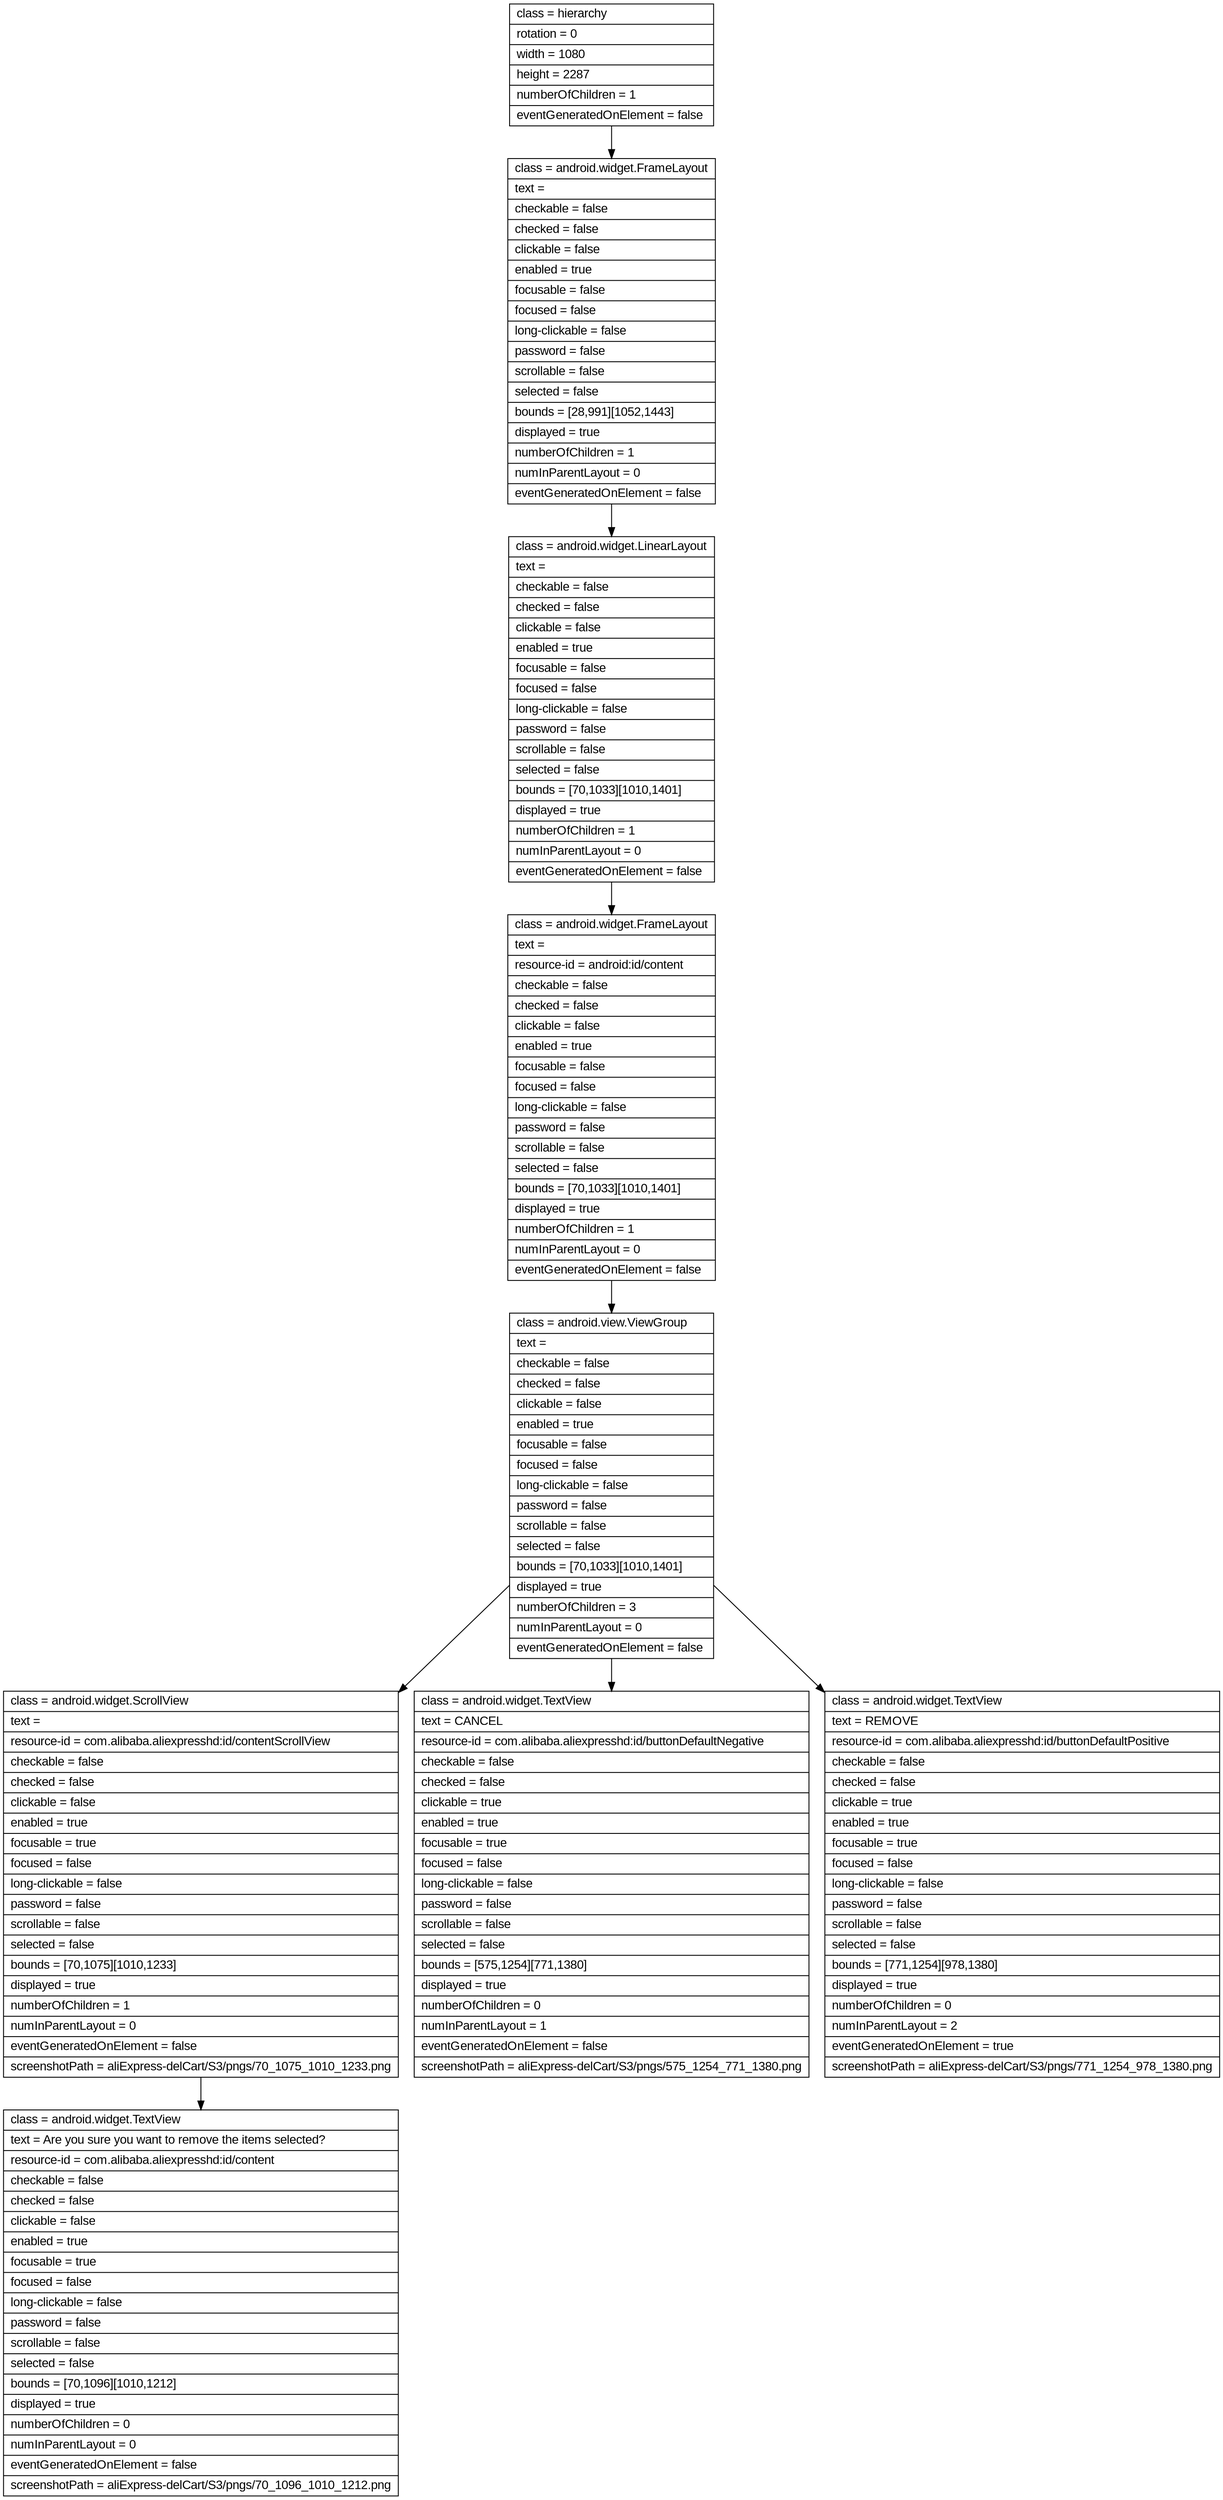 digraph Layout {

	node [shape=record fontname=Arial];

	0	[label="{class = hierarchy\l|rotation = 0\l|width = 1080\l|height = 2287\l|numberOfChildren = 1\l|eventGeneratedOnElement = false \l}"]
	1	[label="{class = android.widget.FrameLayout\l|text = \l|checkable = false\l|checked = false\l|clickable = false\l|enabled = true\l|focusable = false\l|focused = false\l|long-clickable = false\l|password = false\l|scrollable = false\l|selected = false\l|bounds = [28,991][1052,1443]\l|displayed = true\l|numberOfChildren = 1\l|numInParentLayout = 0\l|eventGeneratedOnElement = false \l}"]
	2	[label="{class = android.widget.LinearLayout\l|text = \l|checkable = false\l|checked = false\l|clickable = false\l|enabled = true\l|focusable = false\l|focused = false\l|long-clickable = false\l|password = false\l|scrollable = false\l|selected = false\l|bounds = [70,1033][1010,1401]\l|displayed = true\l|numberOfChildren = 1\l|numInParentLayout = 0\l|eventGeneratedOnElement = false \l}"]
	3	[label="{class = android.widget.FrameLayout\l|text = \l|resource-id = android:id/content\l|checkable = false\l|checked = false\l|clickable = false\l|enabled = true\l|focusable = false\l|focused = false\l|long-clickable = false\l|password = false\l|scrollable = false\l|selected = false\l|bounds = [70,1033][1010,1401]\l|displayed = true\l|numberOfChildren = 1\l|numInParentLayout = 0\l|eventGeneratedOnElement = false \l}"]
	4	[label="{class = android.view.ViewGroup\l|text = \l|checkable = false\l|checked = false\l|clickable = false\l|enabled = true\l|focusable = false\l|focused = false\l|long-clickable = false\l|password = false\l|scrollable = false\l|selected = false\l|bounds = [70,1033][1010,1401]\l|displayed = true\l|numberOfChildren = 3\l|numInParentLayout = 0\l|eventGeneratedOnElement = false \l}"]
	5	[label="{class = android.widget.ScrollView\l|text = \l|resource-id = com.alibaba.aliexpresshd:id/contentScrollView\l|checkable = false\l|checked = false\l|clickable = false\l|enabled = true\l|focusable = true\l|focused = false\l|long-clickable = false\l|password = false\l|scrollable = false\l|selected = false\l|bounds = [70,1075][1010,1233]\l|displayed = true\l|numberOfChildren = 1\l|numInParentLayout = 0\l|eventGeneratedOnElement = false \l|screenshotPath = aliExpress-delCart/S3/pngs/70_1075_1010_1233.png\l}"]
	6	[label="{class = android.widget.TextView\l|text = CANCEL\l|resource-id = com.alibaba.aliexpresshd:id/buttonDefaultNegative\l|checkable = false\l|checked = false\l|clickable = true\l|enabled = true\l|focusable = true\l|focused = false\l|long-clickable = false\l|password = false\l|scrollable = false\l|selected = false\l|bounds = [575,1254][771,1380]\l|displayed = true\l|numberOfChildren = 0\l|numInParentLayout = 1\l|eventGeneratedOnElement = false \l|screenshotPath = aliExpress-delCart/S3/pngs/575_1254_771_1380.png\l}"]
	7	[label="{class = android.widget.TextView\l|text = REMOVE\l|resource-id = com.alibaba.aliexpresshd:id/buttonDefaultPositive\l|checkable = false\l|checked = false\l|clickable = true\l|enabled = true\l|focusable = true\l|focused = false\l|long-clickable = false\l|password = false\l|scrollable = false\l|selected = false\l|bounds = [771,1254][978,1380]\l|displayed = true\l|numberOfChildren = 0\l|numInParentLayout = 2\l|eventGeneratedOnElement = true \l|screenshotPath = aliExpress-delCart/S3/pngs/771_1254_978_1380.png\l}"]
	8	[label="{class = android.widget.TextView\l|text = Are you sure you want to remove the items selected?\l|resource-id = com.alibaba.aliexpresshd:id/content\l|checkable = false\l|checked = false\l|clickable = false\l|enabled = true\l|focusable = true\l|focused = false\l|long-clickable = false\l|password = false\l|scrollable = false\l|selected = false\l|bounds = [70,1096][1010,1212]\l|displayed = true\l|numberOfChildren = 0\l|numInParentLayout = 0\l|eventGeneratedOnElement = false \l|screenshotPath = aliExpress-delCart/S3/pngs/70_1096_1010_1212.png\l}"]


	0 -> 1
	1 -> 2
	2 -> 3
	3 -> 4
	4 -> 5
	4 -> 6
	4 -> 7
	5 -> 8


}